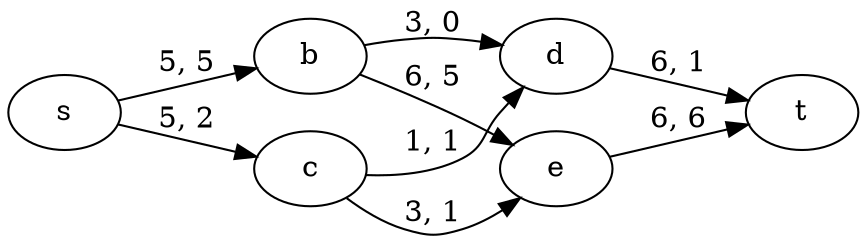 digraph {
   rankdir=LR
   s -> b [label="5, 5"]
   s -> c [label="5, 2"]
   b -> d [label="3, 0"]
   b -> e [label="6, 5"]
   c -> d [label="1, 1"]
   c -> e [label="3, 1"]
   d -> t [label="6, 1"]
   e -> t [label="6, 6"]
}
